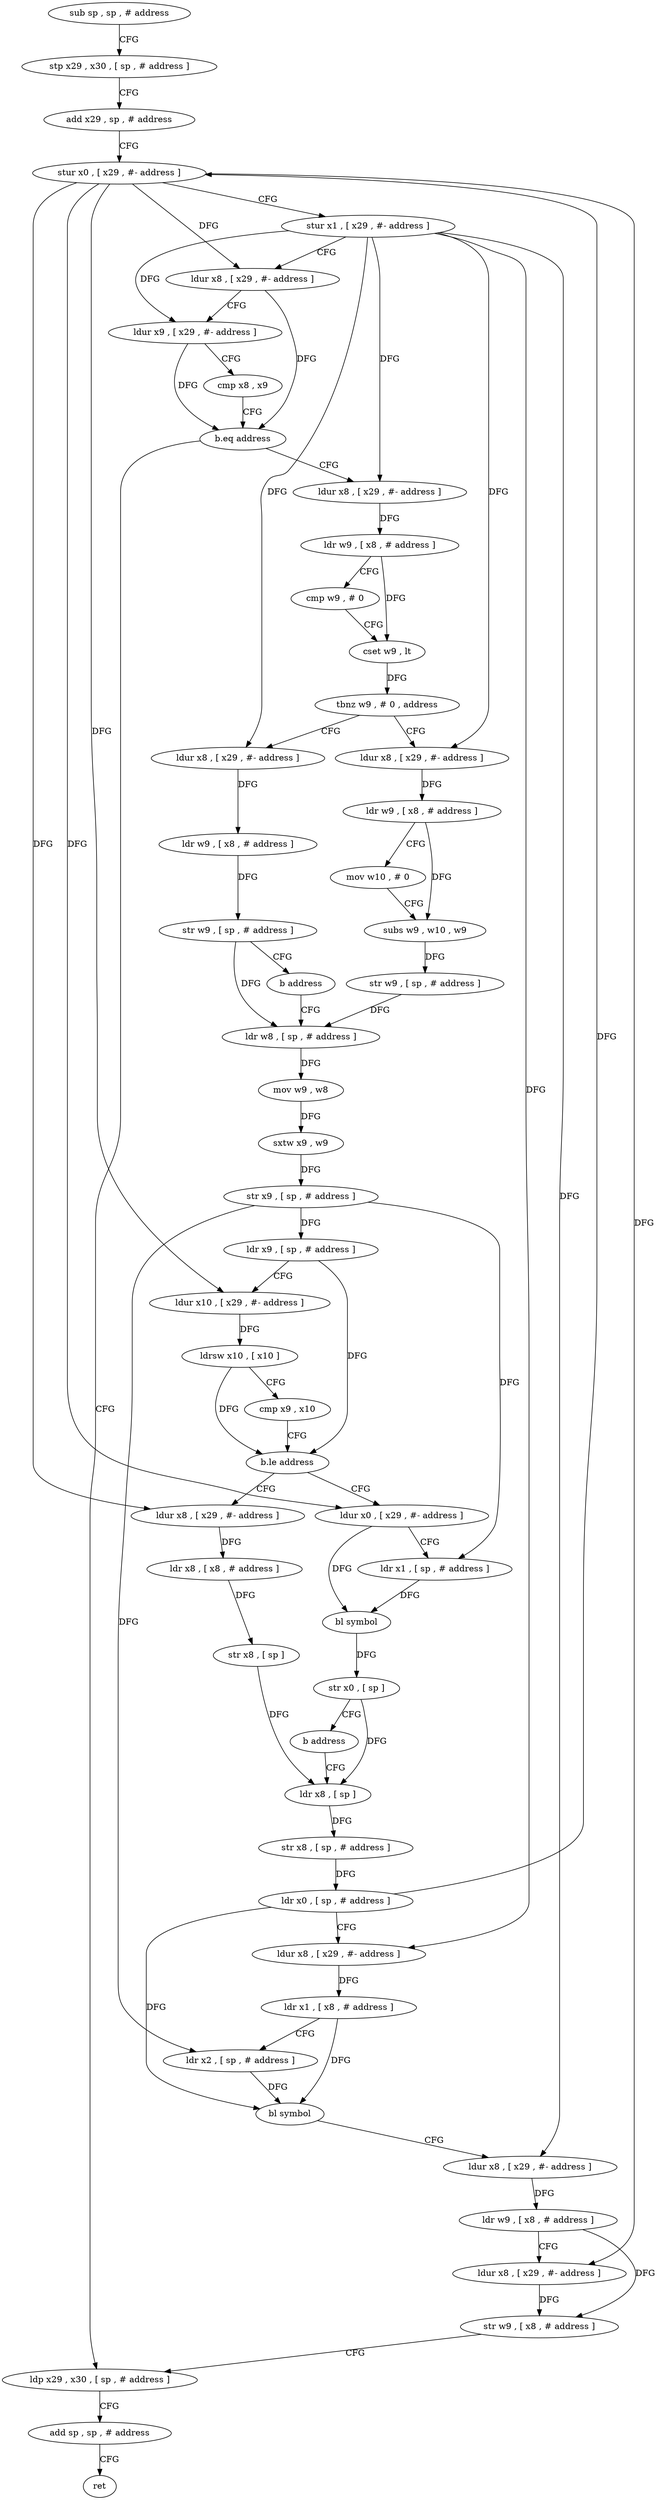 digraph "func" {
"4244464" [label = "sub sp , sp , # address" ]
"4244468" [label = "stp x29 , x30 , [ sp , # address ]" ]
"4244472" [label = "add x29 , sp , # address" ]
"4244476" [label = "stur x0 , [ x29 , #- address ]" ]
"4244480" [label = "stur x1 , [ x29 , #- address ]" ]
"4244484" [label = "ldur x8 , [ x29 , #- address ]" ]
"4244488" [label = "ldur x9 , [ x29 , #- address ]" ]
"4244492" [label = "cmp x8 , x9" ]
"4244496" [label = "b.eq address" ]
"4244668" [label = "ldp x29 , x30 , [ sp , # address ]" ]
"4244500" [label = "ldur x8 , [ x29 , #- address ]" ]
"4244672" [label = "add sp , sp , # address" ]
"4244676" [label = "ret" ]
"4244504" [label = "ldr w9 , [ x8 , # address ]" ]
"4244508" [label = "cmp w9 , # 0" ]
"4244512" [label = "cset w9 , lt" ]
"4244516" [label = "tbnz w9 , # 0 , address" ]
"4244536" [label = "ldur x8 , [ x29 , #- address ]" ]
"4244520" [label = "ldur x8 , [ x29 , #- address ]" ]
"4244540" [label = "ldr w9 , [ x8 , # address ]" ]
"4244544" [label = "mov w10 , # 0" ]
"4244548" [label = "subs w9 , w10 , w9" ]
"4244552" [label = "str w9 , [ sp , # address ]" ]
"4244556" [label = "ldr w8 , [ sp , # address ]" ]
"4244524" [label = "ldr w9 , [ x8 , # address ]" ]
"4244528" [label = "str w9 , [ sp , # address ]" ]
"4244532" [label = "b address" ]
"4244612" [label = "ldur x8 , [ x29 , #- address ]" ]
"4244616" [label = "ldr x8 , [ x8 , # address ]" ]
"4244620" [label = "str x8 , [ sp ]" ]
"4244624" [label = "ldr x8 , [ sp ]" ]
"4244592" [label = "ldur x0 , [ x29 , #- address ]" ]
"4244596" [label = "ldr x1 , [ sp , # address ]" ]
"4244600" [label = "bl symbol" ]
"4244604" [label = "str x0 , [ sp ]" ]
"4244608" [label = "b address" ]
"4244560" [label = "mov w9 , w8" ]
"4244564" [label = "sxtw x9 , w9" ]
"4244568" [label = "str x9 , [ sp , # address ]" ]
"4244572" [label = "ldr x9 , [ sp , # address ]" ]
"4244576" [label = "ldur x10 , [ x29 , #- address ]" ]
"4244580" [label = "ldrsw x10 , [ x10 ]" ]
"4244584" [label = "cmp x9 , x10" ]
"4244588" [label = "b.le address" ]
"4244628" [label = "str x8 , [ sp , # address ]" ]
"4244632" [label = "ldr x0 , [ sp , # address ]" ]
"4244636" [label = "ldur x8 , [ x29 , #- address ]" ]
"4244640" [label = "ldr x1 , [ x8 , # address ]" ]
"4244644" [label = "ldr x2 , [ sp , # address ]" ]
"4244648" [label = "bl symbol" ]
"4244652" [label = "ldur x8 , [ x29 , #- address ]" ]
"4244656" [label = "ldr w9 , [ x8 , # address ]" ]
"4244660" [label = "ldur x8 , [ x29 , #- address ]" ]
"4244664" [label = "str w9 , [ x8 , # address ]" ]
"4244464" -> "4244468" [ label = "CFG" ]
"4244468" -> "4244472" [ label = "CFG" ]
"4244472" -> "4244476" [ label = "CFG" ]
"4244476" -> "4244480" [ label = "CFG" ]
"4244476" -> "4244484" [ label = "DFG" ]
"4244476" -> "4244576" [ label = "DFG" ]
"4244476" -> "4244612" [ label = "DFG" ]
"4244476" -> "4244592" [ label = "DFG" ]
"4244476" -> "4244660" [ label = "DFG" ]
"4244480" -> "4244484" [ label = "CFG" ]
"4244480" -> "4244488" [ label = "DFG" ]
"4244480" -> "4244500" [ label = "DFG" ]
"4244480" -> "4244536" [ label = "DFG" ]
"4244480" -> "4244520" [ label = "DFG" ]
"4244480" -> "4244636" [ label = "DFG" ]
"4244480" -> "4244652" [ label = "DFG" ]
"4244484" -> "4244488" [ label = "CFG" ]
"4244484" -> "4244496" [ label = "DFG" ]
"4244488" -> "4244492" [ label = "CFG" ]
"4244488" -> "4244496" [ label = "DFG" ]
"4244492" -> "4244496" [ label = "CFG" ]
"4244496" -> "4244668" [ label = "CFG" ]
"4244496" -> "4244500" [ label = "CFG" ]
"4244668" -> "4244672" [ label = "CFG" ]
"4244500" -> "4244504" [ label = "DFG" ]
"4244672" -> "4244676" [ label = "CFG" ]
"4244504" -> "4244508" [ label = "CFG" ]
"4244504" -> "4244512" [ label = "DFG" ]
"4244508" -> "4244512" [ label = "CFG" ]
"4244512" -> "4244516" [ label = "DFG" ]
"4244516" -> "4244536" [ label = "CFG" ]
"4244516" -> "4244520" [ label = "CFG" ]
"4244536" -> "4244540" [ label = "DFG" ]
"4244520" -> "4244524" [ label = "DFG" ]
"4244540" -> "4244544" [ label = "CFG" ]
"4244540" -> "4244548" [ label = "DFG" ]
"4244544" -> "4244548" [ label = "CFG" ]
"4244548" -> "4244552" [ label = "DFG" ]
"4244552" -> "4244556" [ label = "DFG" ]
"4244556" -> "4244560" [ label = "DFG" ]
"4244524" -> "4244528" [ label = "DFG" ]
"4244528" -> "4244532" [ label = "CFG" ]
"4244528" -> "4244556" [ label = "DFG" ]
"4244532" -> "4244556" [ label = "CFG" ]
"4244612" -> "4244616" [ label = "DFG" ]
"4244616" -> "4244620" [ label = "DFG" ]
"4244620" -> "4244624" [ label = "DFG" ]
"4244624" -> "4244628" [ label = "DFG" ]
"4244592" -> "4244596" [ label = "CFG" ]
"4244592" -> "4244600" [ label = "DFG" ]
"4244596" -> "4244600" [ label = "DFG" ]
"4244600" -> "4244604" [ label = "DFG" ]
"4244604" -> "4244608" [ label = "CFG" ]
"4244604" -> "4244624" [ label = "DFG" ]
"4244608" -> "4244624" [ label = "CFG" ]
"4244560" -> "4244564" [ label = "DFG" ]
"4244564" -> "4244568" [ label = "DFG" ]
"4244568" -> "4244572" [ label = "DFG" ]
"4244568" -> "4244596" [ label = "DFG" ]
"4244568" -> "4244644" [ label = "DFG" ]
"4244572" -> "4244576" [ label = "CFG" ]
"4244572" -> "4244588" [ label = "DFG" ]
"4244576" -> "4244580" [ label = "DFG" ]
"4244580" -> "4244584" [ label = "CFG" ]
"4244580" -> "4244588" [ label = "DFG" ]
"4244584" -> "4244588" [ label = "CFG" ]
"4244588" -> "4244612" [ label = "CFG" ]
"4244588" -> "4244592" [ label = "CFG" ]
"4244628" -> "4244632" [ label = "DFG" ]
"4244632" -> "4244636" [ label = "CFG" ]
"4244632" -> "4244476" [ label = "DFG" ]
"4244632" -> "4244648" [ label = "DFG" ]
"4244636" -> "4244640" [ label = "DFG" ]
"4244640" -> "4244644" [ label = "CFG" ]
"4244640" -> "4244648" [ label = "DFG" ]
"4244644" -> "4244648" [ label = "DFG" ]
"4244648" -> "4244652" [ label = "CFG" ]
"4244652" -> "4244656" [ label = "DFG" ]
"4244656" -> "4244660" [ label = "CFG" ]
"4244656" -> "4244664" [ label = "DFG" ]
"4244660" -> "4244664" [ label = "DFG" ]
"4244664" -> "4244668" [ label = "CFG" ]
}
